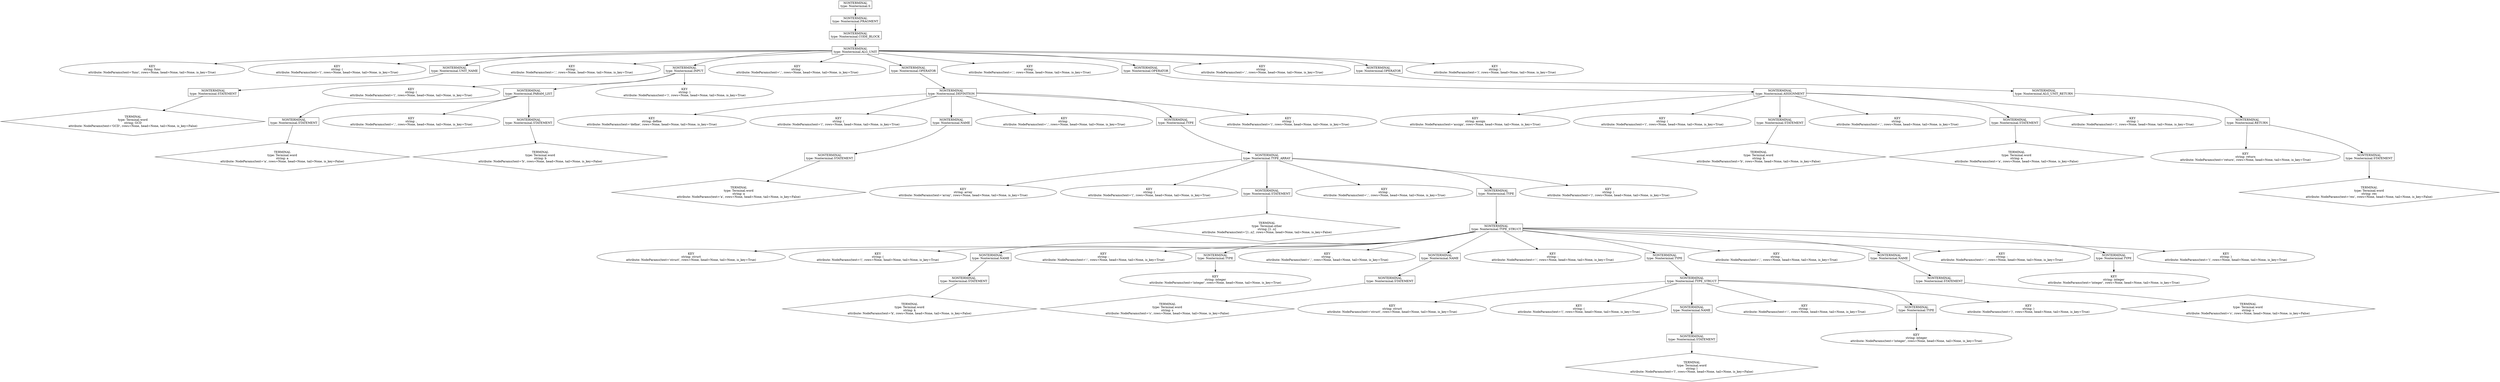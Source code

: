 digraph ast_attributed {
	1 [label="NONTERMINAL
type: Nonterminal.S" shape=box]
	2 [label="NONTERMINAL
type: Nonterminal.FRAGMENT" shape=box]
	1 -> 2
	3 [label="NONTERMINAL
type: Nonterminal.CODE_BLOCK" shape=box]
	2 -> 3
	4 [label="NONTERMINAL
type: Nonterminal.ALG_UNIT" shape=box]
	3 -> 4
	5 [label="KEY
string: func
attribute: NodeParams(text='func', rows=None, head=None, tail=None, is_key=True)" shape=oval]
	4 -> 5
	6 [label="KEY
string: (
attribute: NodeParams(text='(', rows=None, head=None, tail=None, is_key=True)" shape=oval]
	4 -> 6
	7 [label="NONTERMINAL
type: Nonterminal.UNIT_NAME" shape=box]
	4 -> 7
	8 [label="KEY
string: ,
attribute: NodeParams(text=',', rows=None, head=None, tail=None, is_key=True)" shape=oval]
	4 -> 8
	9 [label="NONTERMINAL
type: Nonterminal.INPUT" shape=box]
	4 -> 9
	10 [label="KEY
string: ,
attribute: NodeParams(text=',', rows=None, head=None, tail=None, is_key=True)" shape=oval]
	4 -> 10
	11 [label="NONTERMINAL
type: Nonterminal.OPERATOR" shape=box]
	4 -> 11
	12 [label="KEY
string: ,
attribute: NodeParams(text=',', rows=None, head=None, tail=None, is_key=True)" shape=oval]
	4 -> 12
	13 [label="NONTERMINAL
type: Nonterminal.OPERATOR" shape=box]
	4 -> 13
	14 [label="KEY
string: ,
attribute: NodeParams(text=',', rows=None, head=None, tail=None, is_key=True)" shape=oval]
	4 -> 14
	15 [label="NONTERMINAL
type: Nonterminal.OPERATOR" shape=box]
	4 -> 15
	16 [label="KEY
string: )
attribute: NodeParams(text=')', rows=None, head=None, tail=None, is_key=True)" shape=oval]
	4 -> 16
	17 [label="NONTERMINAL
type: Nonterminal.STATEMENT" shape=box]
	7 -> 17
	18 [label="KEY
string: (
attribute: NodeParams(text='(', rows=None, head=None, tail=None, is_key=True)" shape=oval]
	9 -> 18
	19 [label="NONTERMINAL
type: Nonterminal.PARAM_LIST" shape=box]
	9 -> 19
	20 [label="KEY
string: )
attribute: NodeParams(text=')', rows=None, head=None, tail=None, is_key=True)" shape=oval]
	9 -> 20
	21 [label="NONTERMINAL
type: Nonterminal.DEFINITION" shape=box]
	11 -> 21
	22 [label="NONTERMINAL
type: Nonterminal.ASSIGNMENT" shape=box]
	13 -> 22
	23 [label="NONTERMINAL
type: Nonterminal.ALG_UNIT_RETURN" shape=box]
	15 -> 23
	24 [label="TERMINAL
type: Terminal.word
string: GCD
attribute: NodeParams(text='GCD', rows=None, head=None, tail=None, is_key=False)" shape=diamond]
	17 -> 24
	25 [label="NONTERMINAL
type: Nonterminal.STATEMENT" shape=box]
	19 -> 25
	26 [label="KEY
string: ,
attribute: NodeParams(text=',', rows=None, head=None, tail=None, is_key=True)" shape=oval]
	19 -> 26
	27 [label="NONTERMINAL
type: Nonterminal.STATEMENT" shape=box]
	19 -> 27
	28 [label="KEY
string: define
attribute: NodeParams(text='define', rows=None, head=None, tail=None, is_key=True)" shape=oval]
	21 -> 28
	29 [label="KEY
string: (
attribute: NodeParams(text='(', rows=None, head=None, tail=None, is_key=True)" shape=oval]
	21 -> 29
	30 [label="NONTERMINAL
type: Nonterminal.NAME" shape=box]
	21 -> 30
	31 [label="KEY
string: ,
attribute: NodeParams(text=',', rows=None, head=None, tail=None, is_key=True)" shape=oval]
	21 -> 31
	32 [label="NONTERMINAL
type: Nonterminal.TYPE" shape=box]
	21 -> 32
	33 [label="KEY
string: )
attribute: NodeParams(text=')', rows=None, head=None, tail=None, is_key=True)" shape=oval]
	21 -> 33
	34 [label="KEY
string: assign
attribute: NodeParams(text='assign', rows=None, head=None, tail=None, is_key=True)" shape=oval]
	22 -> 34
	35 [label="KEY
string: (
attribute: NodeParams(text='(', rows=None, head=None, tail=None, is_key=True)" shape=oval]
	22 -> 35
	36 [label="NONTERMINAL
type: Nonterminal.STATEMENT" shape=box]
	22 -> 36
	37 [label="KEY
string: ,
attribute: NodeParams(text=',', rows=None, head=None, tail=None, is_key=True)" shape=oval]
	22 -> 37
	38 [label="NONTERMINAL
type: Nonterminal.STATEMENT" shape=box]
	22 -> 38
	39 [label="KEY
string: )
attribute: NodeParams(text=')', rows=None, head=None, tail=None, is_key=True)" shape=oval]
	22 -> 39
	40 [label="NONTERMINAL
type: Nonterminal.RETURN" shape=box]
	23 -> 40
	41 [label="TERMINAL
type: Terminal.word
string: a
attribute: NodeParams(text='a', rows=None, head=None, tail=None, is_key=False)" shape=diamond]
	25 -> 41
	42 [label="TERMINAL
type: Terminal.word
string: b
attribute: NodeParams(text='b', rows=None, head=None, tail=None, is_key=False)" shape=diamond]
	27 -> 42
	43 [label="NONTERMINAL
type: Nonterminal.STATEMENT" shape=box]
	30 -> 43
	44 [label="NONTERMINAL
type: Nonterminal.TYPE_ARRAY" shape=box]
	32 -> 44
	45 [label="TERMINAL
type: Terminal.word
string: b
attribute: NodeParams(text='b', rows=None, head=None, tail=None, is_key=False)" shape=diamond]
	36 -> 45
	46 [label="TERMINAL
type: Terminal.word
string: a
attribute: NodeParams(text='a', rows=None, head=None, tail=None, is_key=False)" shape=diamond]
	38 -> 46
	47 [label="KEY
string: return
attribute: NodeParams(text='return', rows=None, head=None, tail=None, is_key=True)" shape=oval]
	40 -> 47
	48 [label="NONTERMINAL
type: Nonterminal.STATEMENT" shape=box]
	40 -> 48
	49 [label="TERMINAL
type: Terminal.word
string: a
attribute: NodeParams(text='a', rows=None, head=None, tail=None, is_key=False)" shape=diamond]
	43 -> 49
	50 [label="KEY
string: array
attribute: NodeParams(text='array', rows=None, head=None, tail=None, is_key=True)" shape=oval]
	44 -> 50
	51 [label="KEY
string: (
attribute: NodeParams(text='(', rows=None, head=None, tail=None, is_key=True)" shape=oval]
	44 -> 51
	52 [label="NONTERMINAL
type: Nonterminal.STATEMENT" shape=box]
	44 -> 52
	53 [label="KEY
string: ,
attribute: NodeParams(text=',', rows=None, head=None, tail=None, is_key=True)" shape=oval]
	44 -> 53
	54 [label="NONTERMINAL
type: Nonterminal.TYPE" shape=box]
	44 -> 54
	55 [label="KEY
string: )
attribute: NodeParams(text=')', rows=None, head=None, tail=None, is_key=True)" shape=oval]
	44 -> 55
	56 [label="TERMINAL
type: Terminal.word
string: res
attribute: NodeParams(text='res', rows=None, head=None, tail=None, is_key=False)" shape=diamond]
	48 -> 56
	57 [label="TERMINAL
type: Terminal.other
string: [1..n]
attribute: NodeParams(text='[1..n]', rows=None, head=None, tail=None, is_key=False)" shape=diamond]
	52 -> 57
	58 [label="NONTERMINAL
type: Nonterminal.TYPE_STRUCT" shape=box]
	54 -> 58
	59 [label="KEY
string: struct
attribute: NodeParams(text='struct', rows=None, head=None, tail=None, is_key=True)" shape=oval]
	58 -> 59
	60 [label="KEY
string: (
attribute: NodeParams(text='(', rows=None, head=None, tail=None, is_key=True)" shape=oval]
	58 -> 60
	61 [label="NONTERMINAL
type: Nonterminal.NAME" shape=box]
	58 -> 61
	62 [label="KEY
string: :
attribute: NodeParams(text=':', rows=None, head=None, tail=None, is_key=True)" shape=oval]
	58 -> 62
	63 [label="NONTERMINAL
type: Nonterminal.TYPE" shape=box]
	58 -> 63
	64 [label="KEY
string: ,
attribute: NodeParams(text=',', rows=None, head=None, tail=None, is_key=True)" shape=oval]
	58 -> 64
	65 [label="NONTERMINAL
type: Nonterminal.NAME" shape=box]
	58 -> 65
	66 [label="KEY
string: :
attribute: NodeParams(text=':', rows=None, head=None, tail=None, is_key=True)" shape=oval]
	58 -> 66
	67 [label="NONTERMINAL
type: Nonterminal.TYPE" shape=box]
	58 -> 67
	68 [label="KEY
string: ,
attribute: NodeParams(text=',', rows=None, head=None, tail=None, is_key=True)" shape=oval]
	58 -> 68
	69 [label="NONTERMINAL
type: Nonterminal.NAME" shape=box]
	58 -> 69
	70 [label="KEY
string: :
attribute: NodeParams(text=':', rows=None, head=None, tail=None, is_key=True)" shape=oval]
	58 -> 70
	71 [label="NONTERMINAL
type: Nonterminal.TYPE" shape=box]
	58 -> 71
	72 [label="KEY
string: )
attribute: NodeParams(text=')', rows=None, head=None, tail=None, is_key=True)" shape=oval]
	58 -> 72
	73 [label="NONTERMINAL
type: Nonterminal.STATEMENT" shape=box]
	61 -> 73
	74 [label="KEY
string: integer
attribute: NodeParams(text='integer', rows=None, head=None, tail=None, is_key=True)" shape=oval]
	63 -> 74
	75 [label="NONTERMINAL
type: Nonterminal.STATEMENT" shape=box]
	65 -> 75
	76 [label="NONTERMINAL
type: Nonterminal.TYPE_STRUCT" shape=box]
	67 -> 76
	77 [label="NONTERMINAL
type: Nonterminal.STATEMENT" shape=box]
	69 -> 77
	78 [label="KEY
string: integer
attribute: NodeParams(text='integer', rows=None, head=None, tail=None, is_key=True)" shape=oval]
	71 -> 78
	79 [label="TERMINAL
type: Terminal.word
string: k
attribute: NodeParams(text='k', rows=None, head=None, tail=None, is_key=False)" shape=diamond]
	73 -> 79
	80 [label="TERMINAL
type: Terminal.word
string: s
attribute: NodeParams(text='s', rows=None, head=None, tail=None, is_key=False)" shape=diamond]
	75 -> 80
	81 [label="KEY
string: struct
attribute: NodeParams(text='struct', rows=None, head=None, tail=None, is_key=True)" shape=oval]
	76 -> 81
	82 [label="KEY
string: (
attribute: NodeParams(text='(', rows=None, head=None, tail=None, is_key=True)" shape=oval]
	76 -> 82
	83 [label="NONTERMINAL
type: Nonterminal.NAME" shape=box]
	76 -> 83
	84 [label="KEY
string: :
attribute: NodeParams(text=':', rows=None, head=None, tail=None, is_key=True)" shape=oval]
	76 -> 84
	85 [label="NONTERMINAL
type: Nonterminal.TYPE" shape=box]
	76 -> 85
	86 [label="KEY
string: )
attribute: NodeParams(text=')', rows=None, head=None, tail=None, is_key=True)" shape=oval]
	76 -> 86
	87 [label="TERMINAL
type: Terminal.word
string: s
attribute: NodeParams(text='s', rows=None, head=None, tail=None, is_key=False)" shape=diamond]
	77 -> 87
	88 [label="NONTERMINAL
type: Nonterminal.STATEMENT" shape=box]
	83 -> 88
	89 [label="KEY
string: integer
attribute: NodeParams(text='integer', rows=None, head=None, tail=None, is_key=True)" shape=oval]
	85 -> 89
	90 [label="TERMINAL
type: Terminal.word
string: l
attribute: NodeParams(text='l', rows=None, head=None, tail=None, is_key=False)" shape=diamond]
	88 -> 90
}
